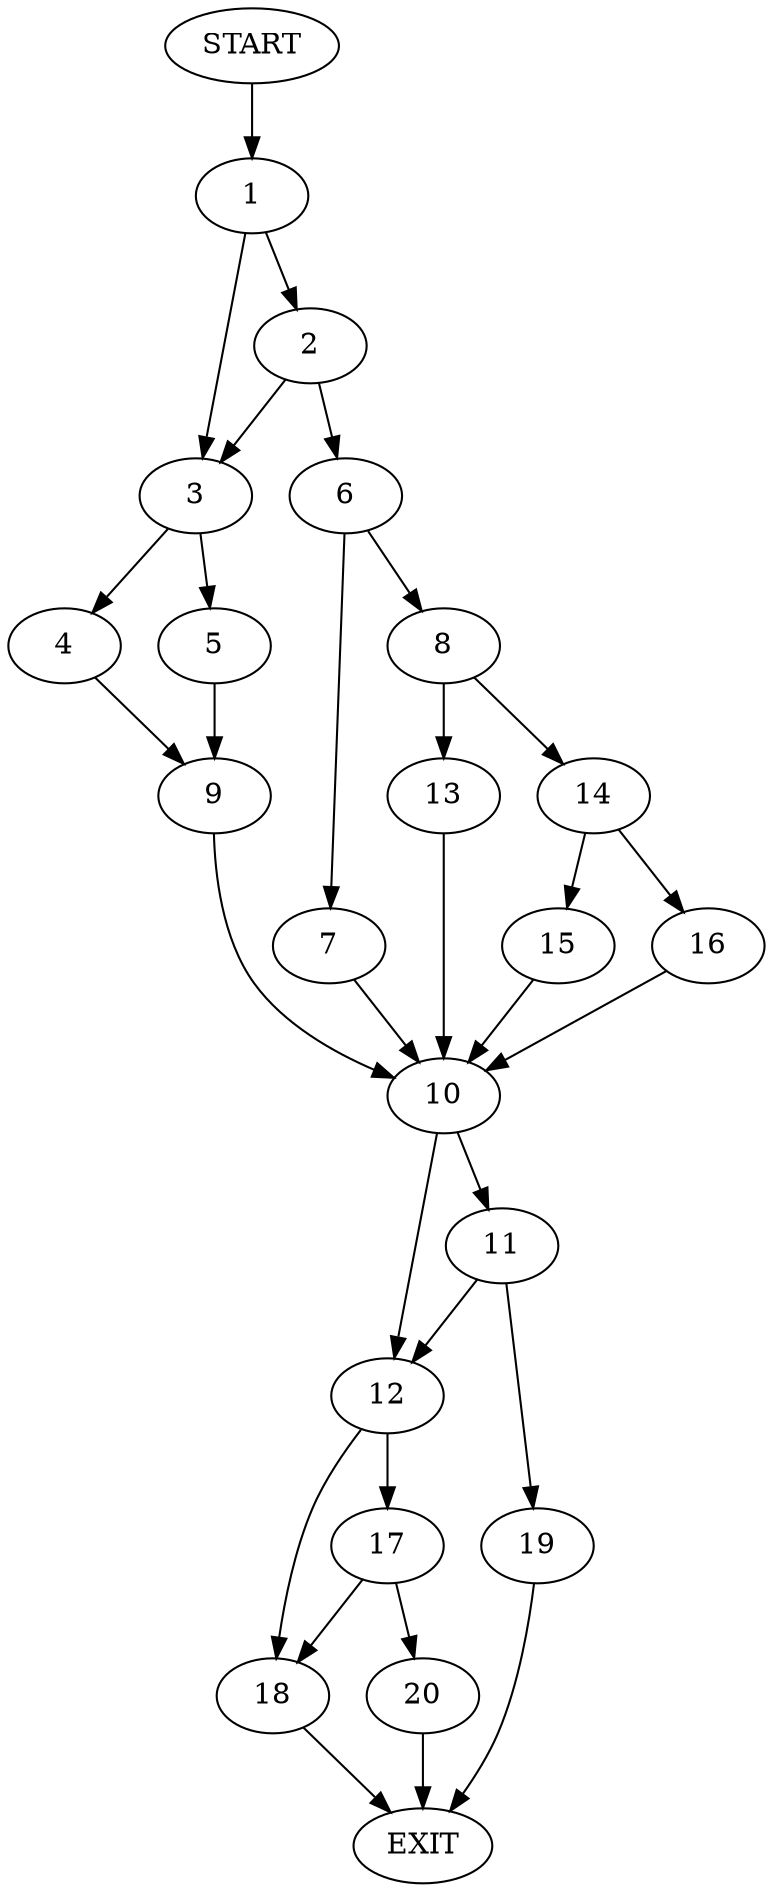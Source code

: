 digraph {
0 [label="START"]
21 [label="EXIT"]
0 -> 1
1 -> 2
1 -> 3
3 -> 4
3 -> 5
2 -> 6
2 -> 3
6 -> 7
6 -> 8
5 -> 9
4 -> 9
9 -> 10
10 -> 11
10 -> 12
7 -> 10
8 -> 13
8 -> 14
14 -> 15
14 -> 16
13 -> 10
15 -> 10
16 -> 10
12 -> 17
12 -> 18
11 -> 19
11 -> 12
19 -> 21
18 -> 21
17 -> 20
17 -> 18
20 -> 21
}
